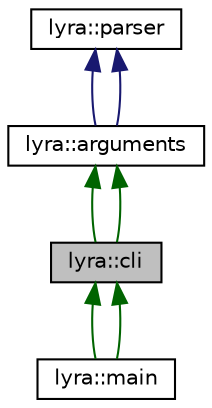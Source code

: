 digraph "lyra::cli"
{
 // INTERACTIVE_SVG=YES
 // LATEX_PDF_SIZE
  edge [fontname="Helvetica",fontsize="10",labelfontname="Helvetica",labelfontsize="10"];
  node [fontname="Helvetica",fontsize="10",shape=record];
  Node1 [label="lyra::cli",height=0.2,width=0.4,color="black", fillcolor="grey75", style="filled", fontcolor="black",tooltip=" "];
  Node2 -> Node1 [dir="back",color="darkgreen",fontsize="10",style="solid",fontname="Helvetica"];
  Node2 [label="lyra::arguments",height=0.2,width=0.4,color="black", fillcolor="white", style="filled",URL="$classlyra_1_1arguments.html",tooltip=" "];
  Node3 -> Node2 [dir="back",color="midnightblue",fontsize="10",style="solid",fontname="Helvetica"];
  Node3 [label="lyra::parser",height=0.2,width=0.4,color="black", fillcolor="white", style="filled",URL="$classlyra_1_1parser.html",tooltip=" "];
  Node3 -> Node2 [dir="back",color="midnightblue",fontsize="10",style="solid",fontname="Helvetica"];
  Node2 -> Node1 [dir="back",color="darkgreen",fontsize="10",style="solid",fontname="Helvetica"];
  Node1 -> Node4 [dir="back",color="darkgreen",fontsize="10",style="solid",fontname="Helvetica"];
  Node4 [label="lyra::main",height=0.2,width=0.4,color="black", fillcolor="white", style="filled",URL="$classlyra_1_1main.html",tooltip=" "];
  Node1 -> Node4 [dir="back",color="darkgreen",fontsize="10",style="solid",fontname="Helvetica"];
}
